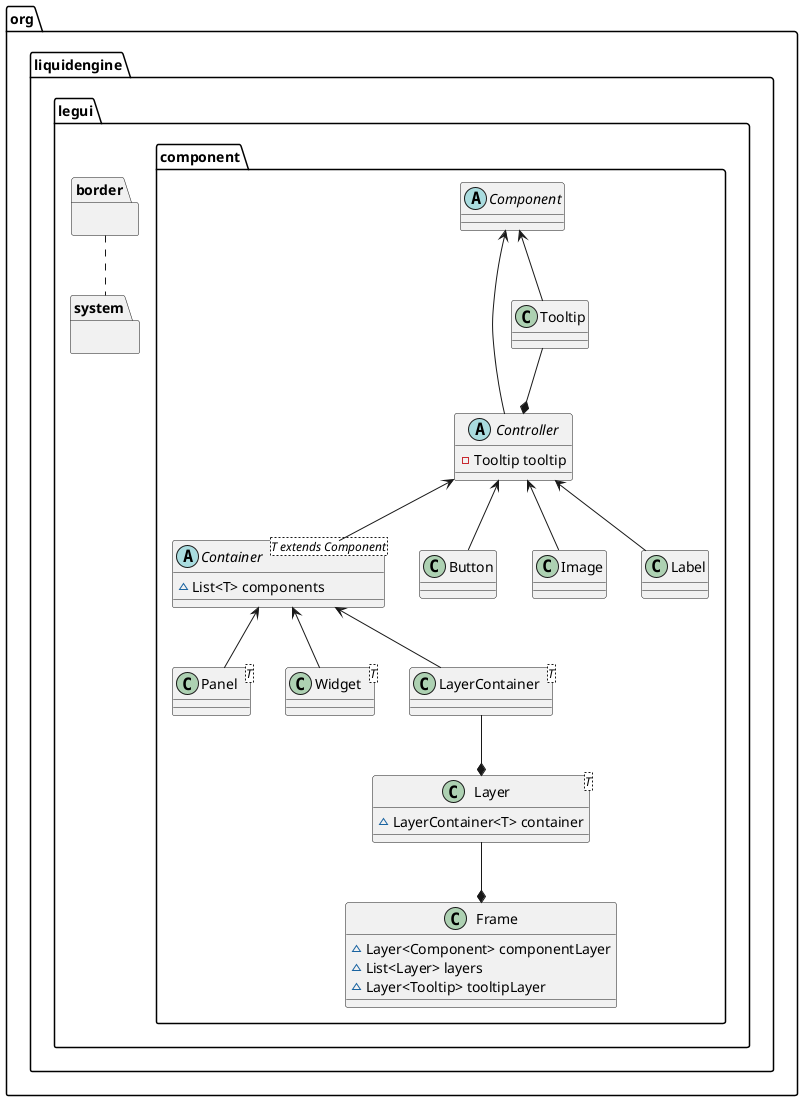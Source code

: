 @startuml
package org.liquidengine.legui{
    package component{
        abstract class Component
        abstract class Controller {
            -Tooltip tooltip
        }
        abstract class Container<T extends Component> {
            ~List<T> components
        }
        class Panel<T>
        class Widget<T>
        class LayerContainer<T>
        class Button
        class Image
        class Label
        class Tooltip
        class Layer<T> {
            ~LayerContainer<T> container
        }
        class Frame {
            ~Layer<Component> componentLayer
            ~List<Layer> layers
            ~Layer<Tooltip> tooltipLayer
        }


        Container       <--     Panel
        Container       <--     Widget
        Container       <--     LayerContainer

        Component       <--     Tooltip
        Component       <--     Controller

        Controller      <--     Container
        Controller      <--     Button
        Controller      <--     Image
        Controller      <--     Label

         Tooltip        --*     Controller
         LayerContainer --*     Layer
         Layer          --*     Frame
    }

    package border{

    }

    package system{

    }

    border .. system
}
@enduml